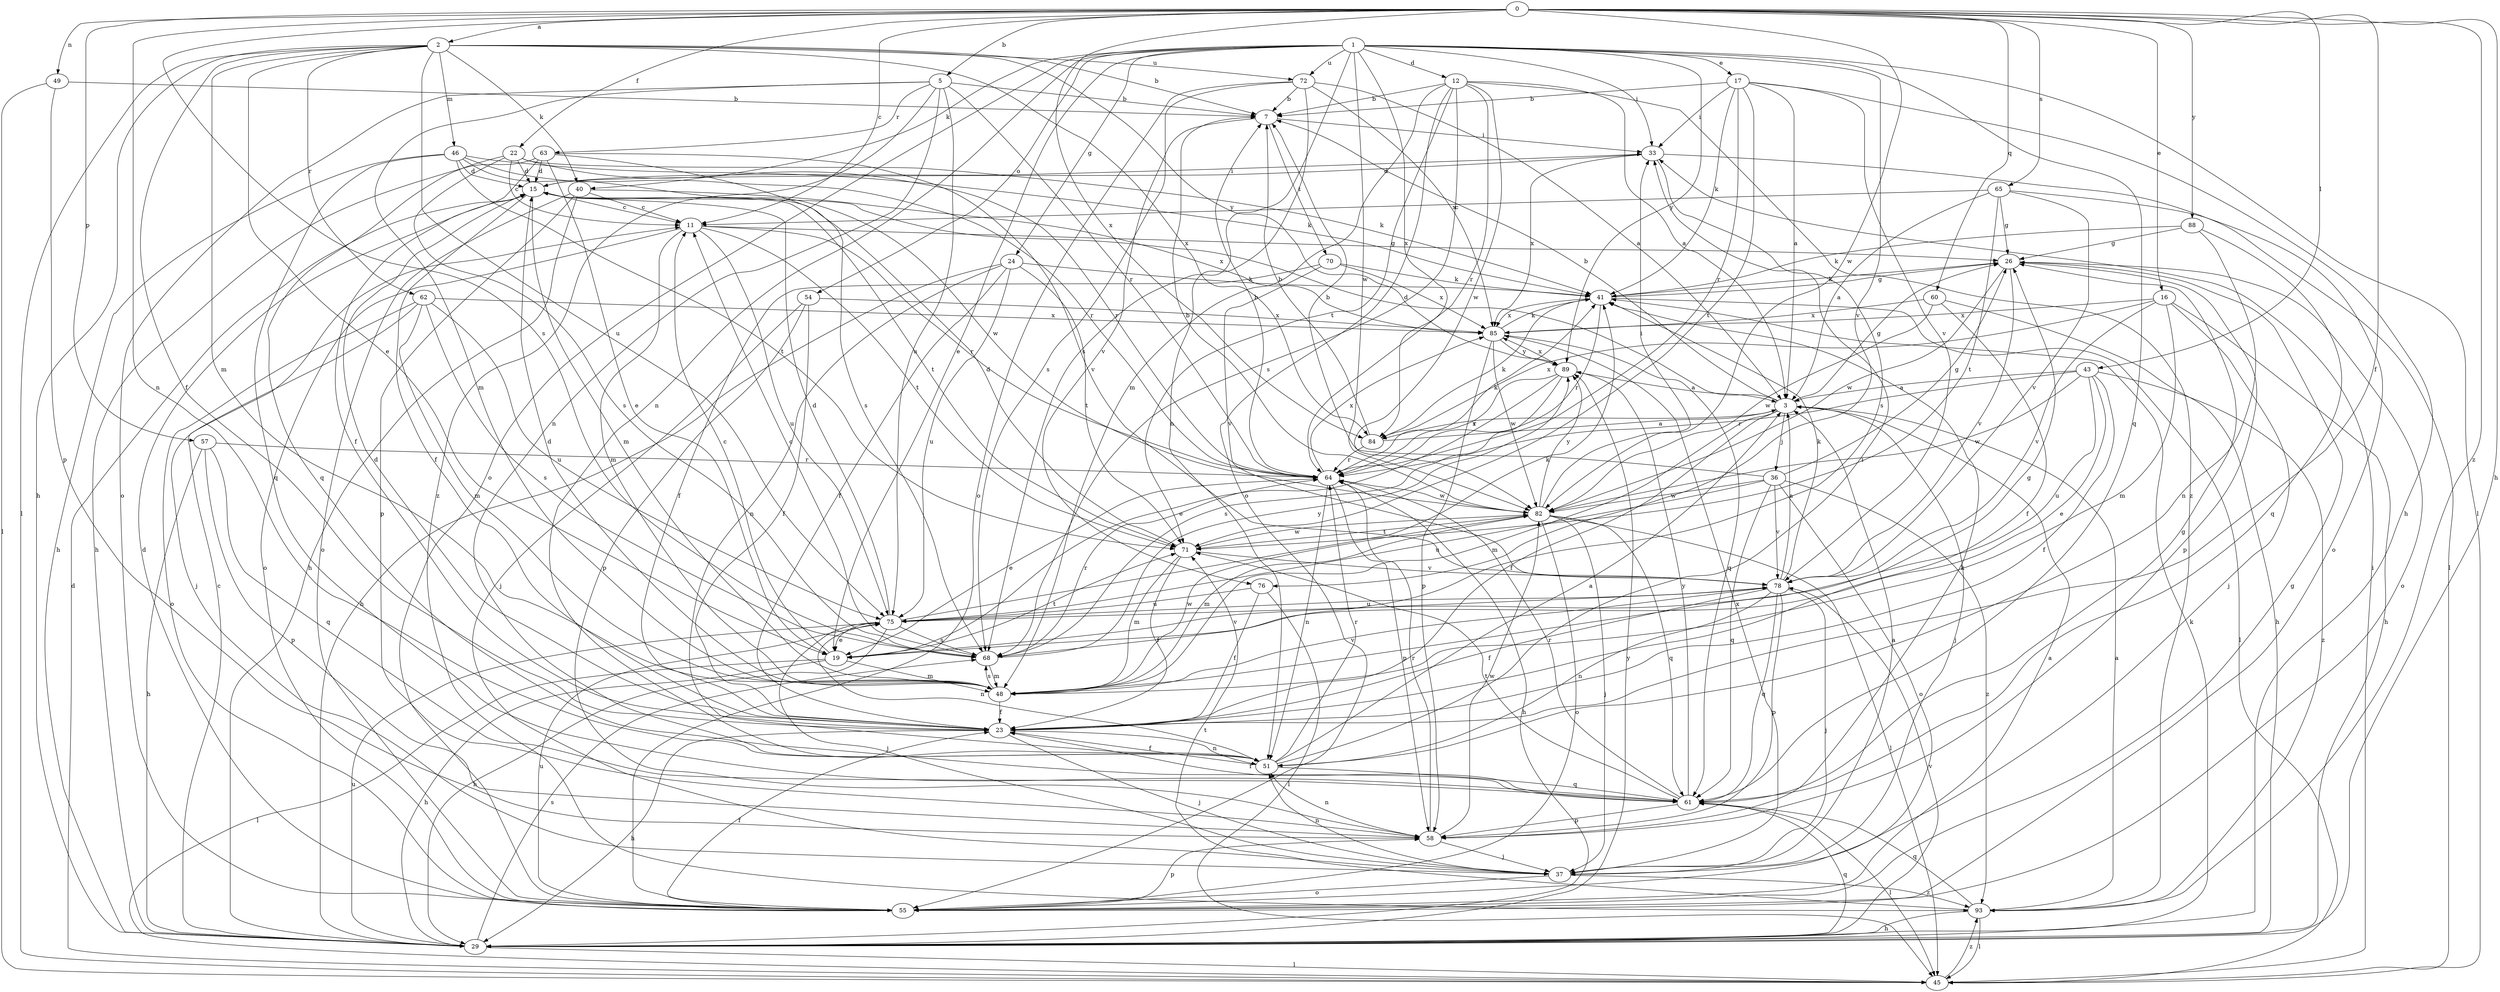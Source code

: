 strict digraph  {
0;
1;
2;
3;
5;
7;
11;
12;
15;
16;
17;
19;
22;
23;
24;
26;
29;
33;
36;
37;
40;
41;
43;
45;
46;
48;
49;
51;
54;
55;
57;
58;
60;
61;
62;
63;
64;
65;
68;
70;
71;
72;
75;
76;
78;
82;
84;
85;
88;
89;
93;
0 -> 2  [label=a];
0 -> 5  [label=b];
0 -> 11  [label=c];
0 -> 16  [label=e];
0 -> 22  [label=f];
0 -> 23  [label=f];
0 -> 29  [label=h];
0 -> 43  [label=l];
0 -> 49  [label=n];
0 -> 51  [label=n];
0 -> 57  [label=p];
0 -> 60  [label=q];
0 -> 65  [label=s];
0 -> 68  [label=s];
0 -> 82  [label=w];
0 -> 84  [label=x];
0 -> 88  [label=y];
0 -> 93  [label=z];
1 -> 12  [label=d];
1 -> 17  [label=e];
1 -> 19  [label=e];
1 -> 24  [label=g];
1 -> 33  [label=i];
1 -> 40  [label=k];
1 -> 45  [label=l];
1 -> 51  [label=n];
1 -> 54  [label=o];
1 -> 55  [label=o];
1 -> 61  [label=q];
1 -> 68  [label=s];
1 -> 72  [label=u];
1 -> 76  [label=v];
1 -> 82  [label=w];
1 -> 84  [label=x];
1 -> 89  [label=y];
2 -> 7  [label=b];
2 -> 19  [label=e];
2 -> 23  [label=f];
2 -> 29  [label=h];
2 -> 40  [label=k];
2 -> 45  [label=l];
2 -> 46  [label=m];
2 -> 48  [label=m];
2 -> 62  [label=r];
2 -> 72  [label=u];
2 -> 75  [label=u];
2 -> 84  [label=x];
2 -> 89  [label=y];
3 -> 7  [label=b];
3 -> 15  [label=d];
3 -> 23  [label=f];
3 -> 26  [label=g];
3 -> 36  [label=j];
3 -> 37  [label=j];
3 -> 48  [label=m];
3 -> 84  [label=x];
5 -> 7  [label=b];
5 -> 48  [label=m];
5 -> 51  [label=n];
5 -> 55  [label=o];
5 -> 63  [label=r];
5 -> 64  [label=r];
5 -> 75  [label=u];
5 -> 93  [label=z];
7 -> 33  [label=i];
7 -> 70  [label=t];
7 -> 76  [label=v];
11 -> 26  [label=g];
11 -> 48  [label=m];
11 -> 55  [label=o];
11 -> 64  [label=r];
11 -> 71  [label=t];
11 -> 75  [label=u];
12 -> 3  [label=a];
12 -> 7  [label=b];
12 -> 48  [label=m];
12 -> 55  [label=o];
12 -> 64  [label=r];
12 -> 68  [label=s];
12 -> 71  [label=t];
12 -> 82  [label=w];
12 -> 93  [label=z];
15 -> 11  [label=c];
15 -> 23  [label=f];
15 -> 33  [label=i];
15 -> 48  [label=m];
15 -> 71  [label=t];
16 -> 29  [label=h];
16 -> 37  [label=j];
16 -> 48  [label=m];
16 -> 78  [label=v];
16 -> 84  [label=x];
16 -> 85  [label=x];
17 -> 3  [label=a];
17 -> 7  [label=b];
17 -> 29  [label=h];
17 -> 33  [label=i];
17 -> 41  [label=k];
17 -> 64  [label=r];
17 -> 71  [label=t];
17 -> 78  [label=v];
19 -> 11  [label=c];
19 -> 29  [label=h];
19 -> 45  [label=l];
19 -> 48  [label=m];
19 -> 71  [label=t];
19 -> 78  [label=v];
22 -> 11  [label=c];
22 -> 15  [label=d];
22 -> 41  [label=k];
22 -> 61  [label=q];
22 -> 64  [label=r];
22 -> 68  [label=s];
23 -> 15  [label=d];
23 -> 29  [label=h];
23 -> 37  [label=j];
23 -> 51  [label=n];
24 -> 23  [label=f];
24 -> 29  [label=h];
24 -> 41  [label=k];
24 -> 51  [label=n];
24 -> 71  [label=t];
24 -> 75  [label=u];
26 -> 41  [label=k];
26 -> 55  [label=o];
26 -> 58  [label=p];
26 -> 78  [label=v];
26 -> 82  [label=w];
29 -> 11  [label=c];
29 -> 41  [label=k];
29 -> 45  [label=l];
29 -> 61  [label=q];
29 -> 68  [label=s];
29 -> 75  [label=u];
29 -> 78  [label=v];
29 -> 89  [label=y];
33 -> 15  [label=d];
33 -> 45  [label=l];
33 -> 68  [label=s];
33 -> 85  [label=x];
36 -> 7  [label=b];
36 -> 26  [label=g];
36 -> 55  [label=o];
36 -> 61  [label=q];
36 -> 75  [label=u];
36 -> 78  [label=v];
36 -> 82  [label=w];
36 -> 93  [label=z];
37 -> 3  [label=a];
37 -> 51  [label=n];
37 -> 55  [label=o];
37 -> 85  [label=x];
37 -> 93  [label=z];
40 -> 11  [label=c];
40 -> 29  [label=h];
40 -> 55  [label=o];
40 -> 58  [label=p];
40 -> 85  [label=x];
41 -> 26  [label=g];
41 -> 45  [label=l];
41 -> 64  [label=r];
41 -> 85  [label=x];
43 -> 3  [label=a];
43 -> 19  [label=e];
43 -> 23  [label=f];
43 -> 64  [label=r];
43 -> 75  [label=u];
43 -> 82  [label=w];
43 -> 93  [label=z];
45 -> 15  [label=d];
45 -> 33  [label=i];
45 -> 93  [label=z];
46 -> 15  [label=d];
46 -> 29  [label=h];
46 -> 41  [label=k];
46 -> 61  [label=q];
46 -> 64  [label=r];
46 -> 71  [label=t];
46 -> 82  [label=w];
48 -> 15  [label=d];
48 -> 23  [label=f];
48 -> 26  [label=g];
48 -> 68  [label=s];
48 -> 78  [label=v];
48 -> 82  [label=w];
49 -> 7  [label=b];
49 -> 45  [label=l];
49 -> 58  [label=p];
51 -> 3  [label=a];
51 -> 23  [label=f];
51 -> 33  [label=i];
51 -> 61  [label=q];
51 -> 64  [label=r];
54 -> 23  [label=f];
54 -> 37  [label=j];
54 -> 58  [label=p];
54 -> 85  [label=x];
55 -> 3  [label=a];
55 -> 15  [label=d];
55 -> 23  [label=f];
55 -> 26  [label=g];
55 -> 58  [label=p];
55 -> 75  [label=u];
57 -> 29  [label=h];
57 -> 58  [label=p];
57 -> 61  [label=q];
57 -> 64  [label=r];
58 -> 37  [label=j];
58 -> 41  [label=k];
58 -> 51  [label=n];
58 -> 64  [label=r];
58 -> 82  [label=w];
60 -> 23  [label=f];
60 -> 29  [label=h];
60 -> 82  [label=w];
60 -> 85  [label=x];
61 -> 23  [label=f];
61 -> 26  [label=g];
61 -> 45  [label=l];
61 -> 58  [label=p];
61 -> 64  [label=r];
61 -> 71  [label=t];
61 -> 89  [label=y];
62 -> 37  [label=j];
62 -> 48  [label=m];
62 -> 55  [label=o];
62 -> 68  [label=s];
62 -> 75  [label=u];
62 -> 85  [label=x];
63 -> 15  [label=d];
63 -> 19  [label=e];
63 -> 23  [label=f];
63 -> 29  [label=h];
63 -> 68  [label=s];
63 -> 78  [label=v];
64 -> 7  [label=b];
64 -> 19  [label=e];
64 -> 29  [label=h];
64 -> 41  [label=k];
64 -> 51  [label=n];
64 -> 58  [label=p];
64 -> 82  [label=w];
64 -> 85  [label=x];
65 -> 3  [label=a];
65 -> 11  [label=c];
65 -> 26  [label=g];
65 -> 55  [label=o];
65 -> 71  [label=t];
65 -> 78  [label=v];
68 -> 11  [label=c];
68 -> 48  [label=m];
68 -> 64  [label=r];
68 -> 89  [label=y];
70 -> 23  [label=f];
70 -> 41  [label=k];
70 -> 78  [label=v];
70 -> 85  [label=x];
71 -> 15  [label=d];
71 -> 23  [label=f];
71 -> 48  [label=m];
71 -> 78  [label=v];
71 -> 82  [label=w];
72 -> 3  [label=a];
72 -> 7  [label=b];
72 -> 51  [label=n];
72 -> 55  [label=o];
72 -> 68  [label=s];
72 -> 85  [label=x];
75 -> 15  [label=d];
75 -> 19  [label=e];
75 -> 29  [label=h];
75 -> 37  [label=j];
75 -> 41  [label=k];
75 -> 51  [label=n];
75 -> 68  [label=s];
76 -> 23  [label=f];
76 -> 45  [label=l];
76 -> 75  [label=u];
78 -> 3  [label=a];
78 -> 23  [label=f];
78 -> 37  [label=j];
78 -> 41  [label=k];
78 -> 51  [label=n];
78 -> 58  [label=p];
78 -> 61  [label=q];
78 -> 75  [label=u];
82 -> 7  [label=b];
82 -> 33  [label=i];
82 -> 37  [label=j];
82 -> 45  [label=l];
82 -> 48  [label=m];
82 -> 55  [label=o];
82 -> 61  [label=q];
82 -> 71  [label=t];
82 -> 89  [label=y];
84 -> 3  [label=a];
84 -> 7  [label=b];
84 -> 41  [label=k];
84 -> 64  [label=r];
85 -> 41  [label=k];
85 -> 58  [label=p];
85 -> 61  [label=q];
85 -> 82  [label=w];
85 -> 89  [label=y];
88 -> 26  [label=g];
88 -> 41  [label=k];
88 -> 51  [label=n];
88 -> 61  [label=q];
89 -> 3  [label=a];
89 -> 19  [label=e];
89 -> 64  [label=r];
89 -> 68  [label=s];
89 -> 85  [label=x];
93 -> 3  [label=a];
93 -> 29  [label=h];
93 -> 45  [label=l];
93 -> 61  [label=q];
93 -> 71  [label=t];
}
